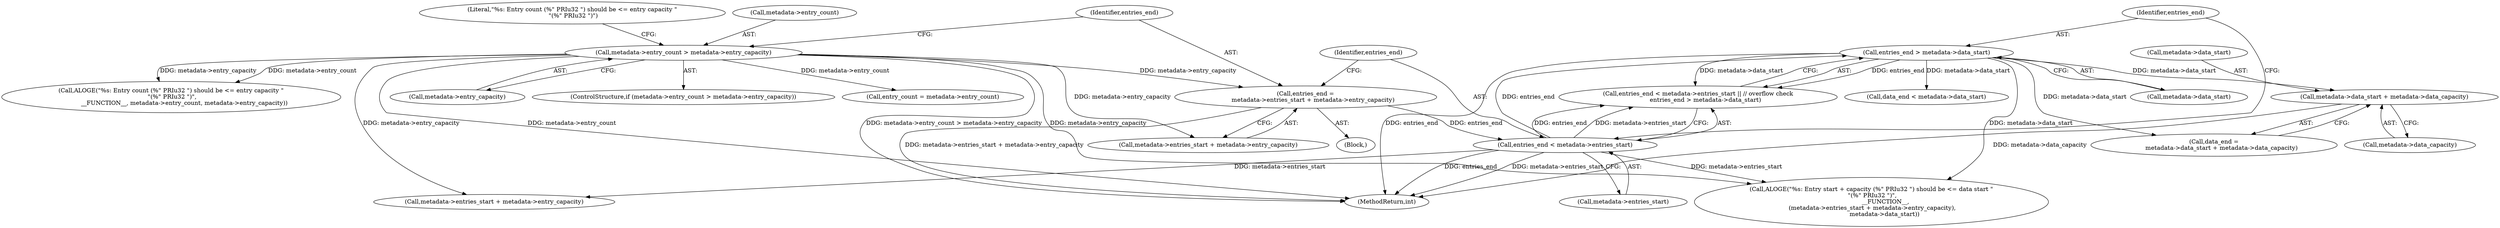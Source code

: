 digraph "0_Android_8e7a2b4d13bff03973dbad2bfb88a04296140433_0@pointer" {
"1000256" [label="(Call,metadata->data_start + metadata->data_capacity)"];
"1000232" [label="(Call,entries_end > metadata->data_start)"];
"1000227" [label="(Call,entries_end < metadata->entries_start)"];
"1000216" [label="(Call,entries_end =\n        metadata->entries_start + metadata->entry_capacity)"];
"1000196" [label="(Call,metadata->entry_count > metadata->entry_capacity)"];
"1000197" [label="(Call,metadata->entry_count)"];
"1000232" [label="(Call,entries_end > metadata->data_start)"];
"1000218" [label="(Call,metadata->entries_start + metadata->entry_capacity)"];
"1000292" [label="(Call,entry_count = metadata->entry_count)"];
"1000205" [label="(Literal,\"%s: Entry count (%\" PRIu32 \") should be <= entry capacity \"\n \"(%\" PRIu32 \")\")"];
"1000257" [label="(Call,metadata->data_start)"];
"1000486" [label="(MethodReturn,int)"];
"1000216" [label="(Call,entries_end =\n        metadata->entries_start + metadata->entry_capacity)"];
"1000233" [label="(Identifier,entries_end)"];
"1000108" [label="(Block,)"];
"1000204" [label="(Call,ALOGE(\"%s: Entry count (%\" PRIu32 \") should be <= entry capacity \"\n \"(%\" PRIu32 \")\",\n              __FUNCTION__, metadata->entry_count, metadata->entry_capacity))"];
"1000260" [label="(Call,metadata->data_capacity)"];
"1000229" [label="(Call,metadata->entries_start)"];
"1000200" [label="(Call,metadata->entry_capacity)"];
"1000256" [label="(Call,metadata->data_start + metadata->data_capacity)"];
"1000265" [label="(Call,data_end < metadata->data_start)"];
"1000241" [label="(Call,metadata->entries_start + metadata->entry_capacity)"];
"1000227" [label="(Call,entries_end < metadata->entries_start)"];
"1000228" [label="(Identifier,entries_end)"];
"1000195" [label="(ControlStructure,if (metadata->entry_count > metadata->entry_capacity))"];
"1000254" [label="(Call,data_end =\n        metadata->data_start + metadata->data_capacity)"];
"1000234" [label="(Call,metadata->data_start)"];
"1000217" [label="(Identifier,entries_end)"];
"1000238" [label="(Call,ALOGE(\"%s: Entry start + capacity (%\" PRIu32 \") should be <= data start \"\n \"(%\" PRIu32 \")\",\n               __FUNCTION__,\n (metadata->entries_start + metadata->entry_capacity),\n              metadata->data_start))"];
"1000226" [label="(Call,entries_end < metadata->entries_start || // overflow check\n        entries_end > metadata->data_start)"];
"1000196" [label="(Call,metadata->entry_count > metadata->entry_capacity)"];
"1000256" -> "1000254"  [label="AST: "];
"1000256" -> "1000260"  [label="CFG: "];
"1000257" -> "1000256"  [label="AST: "];
"1000260" -> "1000256"  [label="AST: "];
"1000254" -> "1000256"  [label="CFG: "];
"1000256" -> "1000486"  [label="DDG: metadata->data_capacity"];
"1000232" -> "1000256"  [label="DDG: metadata->data_start"];
"1000232" -> "1000226"  [label="AST: "];
"1000232" -> "1000234"  [label="CFG: "];
"1000233" -> "1000232"  [label="AST: "];
"1000234" -> "1000232"  [label="AST: "];
"1000226" -> "1000232"  [label="CFG: "];
"1000232" -> "1000486"  [label="DDG: entries_end"];
"1000232" -> "1000226"  [label="DDG: entries_end"];
"1000232" -> "1000226"  [label="DDG: metadata->data_start"];
"1000227" -> "1000232"  [label="DDG: entries_end"];
"1000232" -> "1000238"  [label="DDG: metadata->data_start"];
"1000232" -> "1000254"  [label="DDG: metadata->data_start"];
"1000232" -> "1000265"  [label="DDG: metadata->data_start"];
"1000227" -> "1000226"  [label="AST: "];
"1000227" -> "1000229"  [label="CFG: "];
"1000228" -> "1000227"  [label="AST: "];
"1000229" -> "1000227"  [label="AST: "];
"1000233" -> "1000227"  [label="CFG: "];
"1000226" -> "1000227"  [label="CFG: "];
"1000227" -> "1000486"  [label="DDG: entries_end"];
"1000227" -> "1000486"  [label="DDG: metadata->entries_start"];
"1000227" -> "1000226"  [label="DDG: entries_end"];
"1000227" -> "1000226"  [label="DDG: metadata->entries_start"];
"1000216" -> "1000227"  [label="DDG: entries_end"];
"1000227" -> "1000238"  [label="DDG: metadata->entries_start"];
"1000227" -> "1000241"  [label="DDG: metadata->entries_start"];
"1000216" -> "1000108"  [label="AST: "];
"1000216" -> "1000218"  [label="CFG: "];
"1000217" -> "1000216"  [label="AST: "];
"1000218" -> "1000216"  [label="AST: "];
"1000228" -> "1000216"  [label="CFG: "];
"1000216" -> "1000486"  [label="DDG: metadata->entries_start + metadata->entry_capacity"];
"1000196" -> "1000216"  [label="DDG: metadata->entry_capacity"];
"1000196" -> "1000195"  [label="AST: "];
"1000196" -> "1000200"  [label="CFG: "];
"1000197" -> "1000196"  [label="AST: "];
"1000200" -> "1000196"  [label="AST: "];
"1000205" -> "1000196"  [label="CFG: "];
"1000217" -> "1000196"  [label="CFG: "];
"1000196" -> "1000486"  [label="DDG: metadata->entry_count"];
"1000196" -> "1000486"  [label="DDG: metadata->entry_count > metadata->entry_capacity"];
"1000196" -> "1000204"  [label="DDG: metadata->entry_count"];
"1000196" -> "1000204"  [label="DDG: metadata->entry_capacity"];
"1000196" -> "1000218"  [label="DDG: metadata->entry_capacity"];
"1000196" -> "1000238"  [label="DDG: metadata->entry_capacity"];
"1000196" -> "1000241"  [label="DDG: metadata->entry_capacity"];
"1000196" -> "1000292"  [label="DDG: metadata->entry_count"];
}
